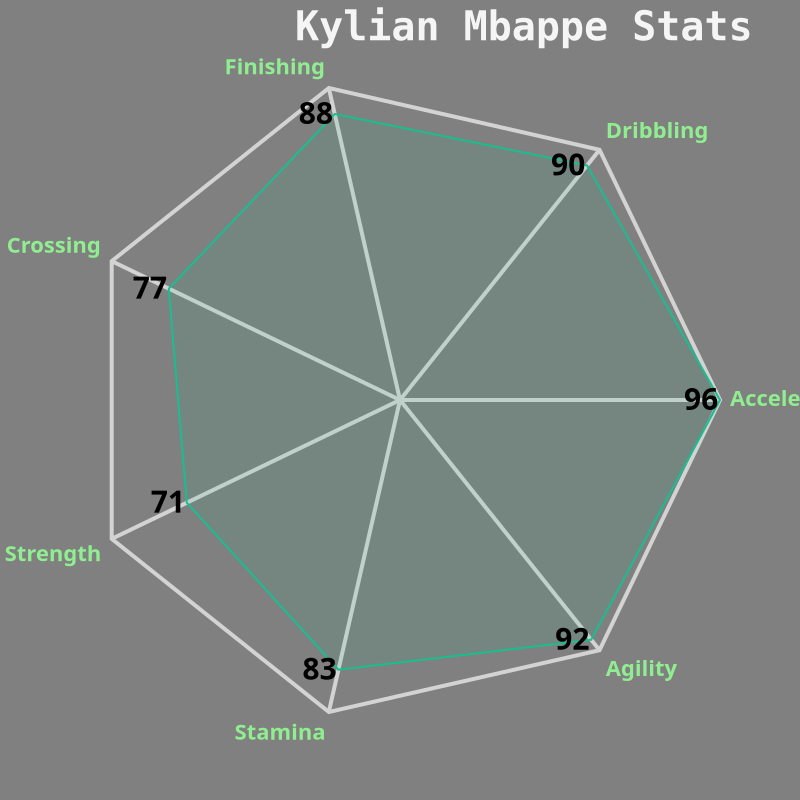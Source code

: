 {
    "$schema": "https://vega.github.io/schema/vega/v5.json",
    "description": "A radar chart example, showing multiple dimensions in a radial layout.",
    "width": 400,
    "height": 400,
    "padding": 40,
    "background":"grey",
    "title":"Kylian Mbappe Stats",
    "autosize": {
        "type": "none",
        "contains": "padding"
    },
    
    "signals": [
        {
            "name": "radius",
            "update": "width / 2"
        }
    ],
    "data": [
        {
            "name": "table",
            "values": [
                {
                    "key": "Crossing",
                    "value": 77,
                    "category": "Kylian Mbappe"
                },
                {
                    "key": "Finishing",
                    "value": 88,
                    "category": "Kylian Mbappe"
                },
                {
                    "key": "Dribbling",
                    "value": 90,
                    "category": "Kylian Mbappe"
                },
                {
                    "key": "Acceleration",
                    "value": 96,
                    "category": "Kylian Mbappe"
                },
                {
                    "key": "Agility",
                    "value": 92,
                    "category": "Kylian Mbappe"
                },
                {
                    "key": "Stamina",
                    "value": 83,
                    "category": "Kylian Mbappe"
                },
                {
                    "key": "Strength",
                    "value": 71,
                    "category": "Kylian Mbappe"
                }
            ]
        },
        {
            "name": "keys",
            "source": "table",
            "transform": [
                {
                    "type": "aggregate",
                    "groupby": [
                        "key"
                    ]
                }
            ]
        }
    ],
    "scales": [
        {
            "name": "angular",
            "type": "point",
            "range": {
                "signal": "[-PI, PI]"
            },
            "padding": 0.5,
            "domain": {
                "data": "table",
                "field": "key"
            }
        },
        {
            "name": "radial",
            "type": "linear",
            "range": {
                "signal": "[0, radius]"
            },
            "zero": true,
            "nice": false,
            "domain": {
                "data": "table",
                "field": "value"
            },
            "domainMin": 0
        },
        {
            "name": "color",
            "type": "ordinal",
            "domain": {
                "data": "table",
                "field": "category"
            },
            "range": ["#18be8e"]
        }
    ],
    "encode": {
        "enter": {
            "x": {
                "signal": "radius"
            },
            "y": {
                "signal": "radius"
            }
        }
    },
    "marks": [
        {
            "type": "group",
            "name": "categories",
            "zindex": 1,
            "from": {
                "facet": {
                    "data": "table",
                    "name": "facet",
                    "groupby": [
                        "category"
                    ]
                }
            },
            "marks": [
                {
                    "type": "line",
                    "name": "category-line",
                    "from": {
                        "data": "facet"
                    },
                    "encode": {
                        "enter": {
                            "interpolate": {
                                "value": "linear-closed"
                            },
                            "x": {
                                "signal": "scale('radial', datum.value) * cos(scale('angular', datum.key))"
                            },
                            "y": {
                                "signal": "scale('radial', datum.value) * sin(scale('angular', datum.key))"
                            },
                            "stroke": {
                                "scale": "color",
                                "field": "category"
                            },
                            "strokeWidth": {
                                "value": 1
                            },
                            "fill": {
                                "scale": "color",
                                "field": "category"
                            },
                            "fillOpacity": {
                                "value": 0.1
                            }
                        }
                    }
                },
                {
                    "type": "text",
                    "name": "value-text",
                    "from": {
                        "data": "category-line"
                    },
                    "encode": {
                        "enter": {
                            "x": {
                                "signal": "datum.x"
                            },
                            "y": {
                                "signal": "datum.y"
                            },
                            "text": {
                                "signal": "datum.datum.value"
                            },
                            "align": {
                                "value": "right"
                            },
                            "baseline": {
                                "value": "middle"
                            },
                            "fill": {
                                "value": "black"
                            },
                            "fontSize":{"value": 15},
                            "fontWeight":{"value": "600"}
                            
                        }
                    }
                }
            ]
        },
        {
            "type": "rule",
            "name": "radial-grid",
            "from": {
                "data": "keys"
            },
            "zindex": 0,
            "encode": {
                "enter": {
                    "x": {
                        "value": 0
                    },
                    "y": {
                        "value": 0
                    },
                    "x2": {
                        "signal": "radius * cos(scale('angular', datum.key))"
                    },
                    "y2": {
                        "signal": "radius * sin(scale('angular', datum.key))"
                    },
                    "stroke": {
                        "value": "lightgray"
                    },
                    "strokeWidth": {
                        "value": 2
                    }
                }
            }
        },
        {
            "type": "text",
            "name": "key-label",
            "from": {
                "data": "keys"
            },
            "zindex": 1,
            "encode": {
                "enter": {
                    "x": {
                        "signal": "(radius + 5) * cos(scale('angular', datum.key))"
                    },
                    "y": {
                        "signal": "(radius + 5) * sin(scale('angular', datum.key))"
                    },
                    "text": {
                        "field": "key"
                    },
                    "align": [
                        {
                            "test": "abs(scale('angular', datum.key)) > PI / 2",
                            "value": "right"
                        },
                        {
                            "value": "left"
                        }
                    ],
                    "baseline": [
                        {
                            "test": "scale('angular', datum.key) > 0",
                            "value": "top"
                        },
                        {
                            "test": "scale('angular', datum.key) == 0",
                            "value": "middle"
                        },
                        {
                            "value": "bottom"
                        }
                    ],
                    "fill": {
                        "value": "lightgreen"
                    },
                    "fontWeight": {
                        "value": "bold"
                    }
                }
            }
        },
        {
            "type": "line",
            "name": "outer-line",
            "from": {
                "data": "radial-grid"
            },
            "encode": {
                "enter": {
                    "interpolate": {
                        "value": "linear-closed"
                    },
                    "x": {
                        "field": "x2"
                    },
                    "y": {
                        "field": "y2"
                    },
                    "stroke": {
                        "value": "lightgray"
                    },
                    "strokeWidth": {
                        "value": 2
                    }
                }
            }
        }
    ],
    "config": {"text": {"fontWeight": "bold", "color": "black"},
    "title":{
      "font": "monospace",
      "fontSize": 20,
      "color":"whitesmoke"
  },
  "axis": {"labelColor":"white","titleColor":"lightgreen"}}
}